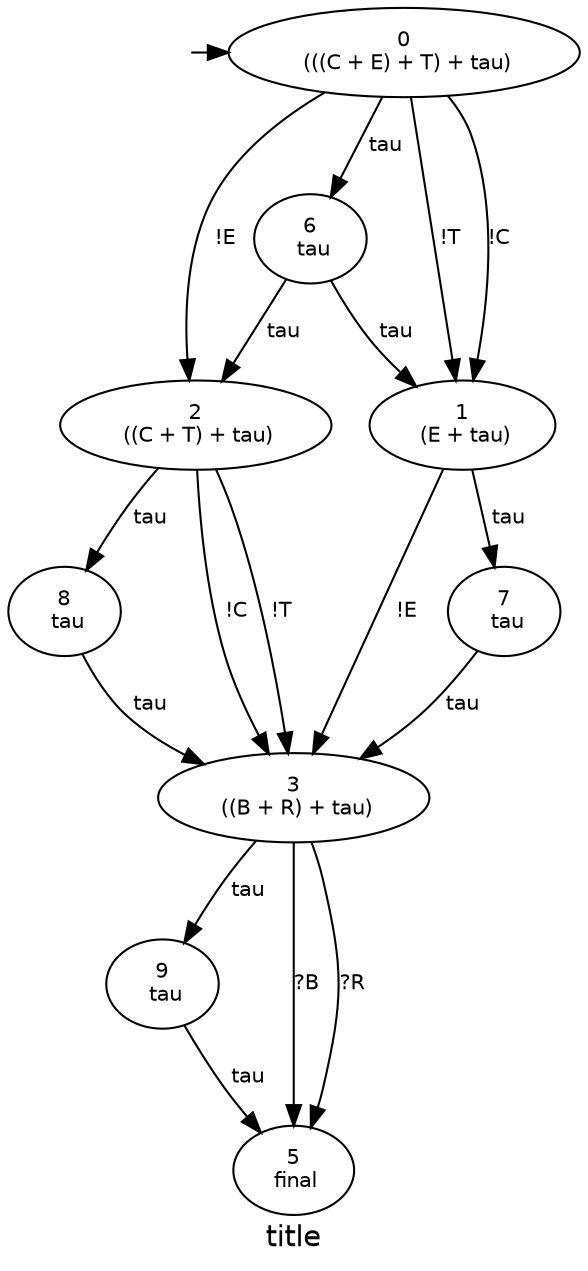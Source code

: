 digraph D {
graph [fontname="Helvetica", label="title"];
node [fontname="Helvetica" fontsize=10];
edge [fontname="Helvetica" fontsize=10];
  q_0 [label="" height="0.01" width="0.01" style="invis"];
  q_0 -> 0 [minlen="0.5"];
  0 [label="0\n (((C + E) + T) + tau)"]
  0 -> 6 [label=" tau"]
  0 -> 2 [label="!E"]
  0 -> 1 [label="!C"]
  0 -> 1 [label="!T"]
  1 [label="1\n (E + tau)"]
  1 -> 7 [label=" tau"]
  1 -> 3 [label="!E"]
  2 [label="2\n ((C + T) + tau)"]
  2 -> 8 [label=" tau"]
  2 -> 3 [label="!C"]
  2 -> 3 [label="!T"]
  3 [label="3\n ((B + R) + tau)"]
  3 -> 9 [label=" tau"]
  3 -> 5 [label="?B"]
  3 -> 5 [label="?R"]
  5 [label="5\n final"]
  6 [label="6\n tau"]
  6 -> 1 [label=" tau"]
  6 -> 2 [label=" tau"]
  7 [label="7\n tau"]
  7 -> 3 [label=" tau"]
  8 [label="8\n tau"]
  8 -> 3 [label=" tau"]
  9 [label="9\n tau"]
  9 -> 5 [label=" tau"]
}

